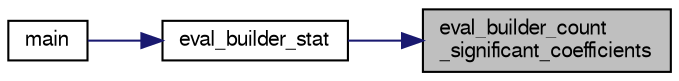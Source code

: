 digraph "eval_builder_count_significant_coefficients"
{
 // LATEX_PDF_SIZE
  bgcolor="transparent";
  edge [fontname="FreeSans",fontsize="10",labelfontname="FreeSans",labelfontsize="10"];
  node [fontname="FreeSans",fontsize="10",shape=record];
  rankdir="RL";
  Node1 [label="eval_builder_count\l_significant_coefficients",height=0.2,width=0.4,color="black", fillcolor="grey75", style="filled", fontcolor="black",tooltip=" "];
  Node1 -> Node2 [dir="back",color="midnightblue",fontsize="10",style="solid",fontname="FreeSans"];
  Node2 [label="eval_builder_stat",height=0.2,width=0.4,color="black",URL="$eval__builder_8c.html#a744e07a37df9d202ef37ec5cacbba3f2",tooltip=" "];
  Node2 -> Node3 [dir="back",color="midnightblue",fontsize="10",style="solid",fontname="FreeSans"];
  Node3 [label="main",height=0.2,width=0.4,color="black",URL="$eval__builder_8c.html#a3c04138a5bfe5d72780bb7e82a18e627",tooltip=" "];
}
